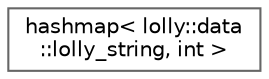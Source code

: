 digraph "Graphical Class Hierarchy"
{
 // LATEX_PDF_SIZE
  bgcolor="transparent";
  edge [fontname=Helvetica,fontsize=10,labelfontname=Helvetica,labelfontsize=10];
  node [fontname=Helvetica,fontsize=10,shape=box,height=0.2,width=0.4];
  rankdir="LR";
  Node0 [id="Node000000",label="hashmap\< lolly::data\l::lolly_string, int \>",height=0.2,width=0.4,color="grey40", fillcolor="white", style="filled",URL="$classhashmap.html",tooltip=" "];
}
